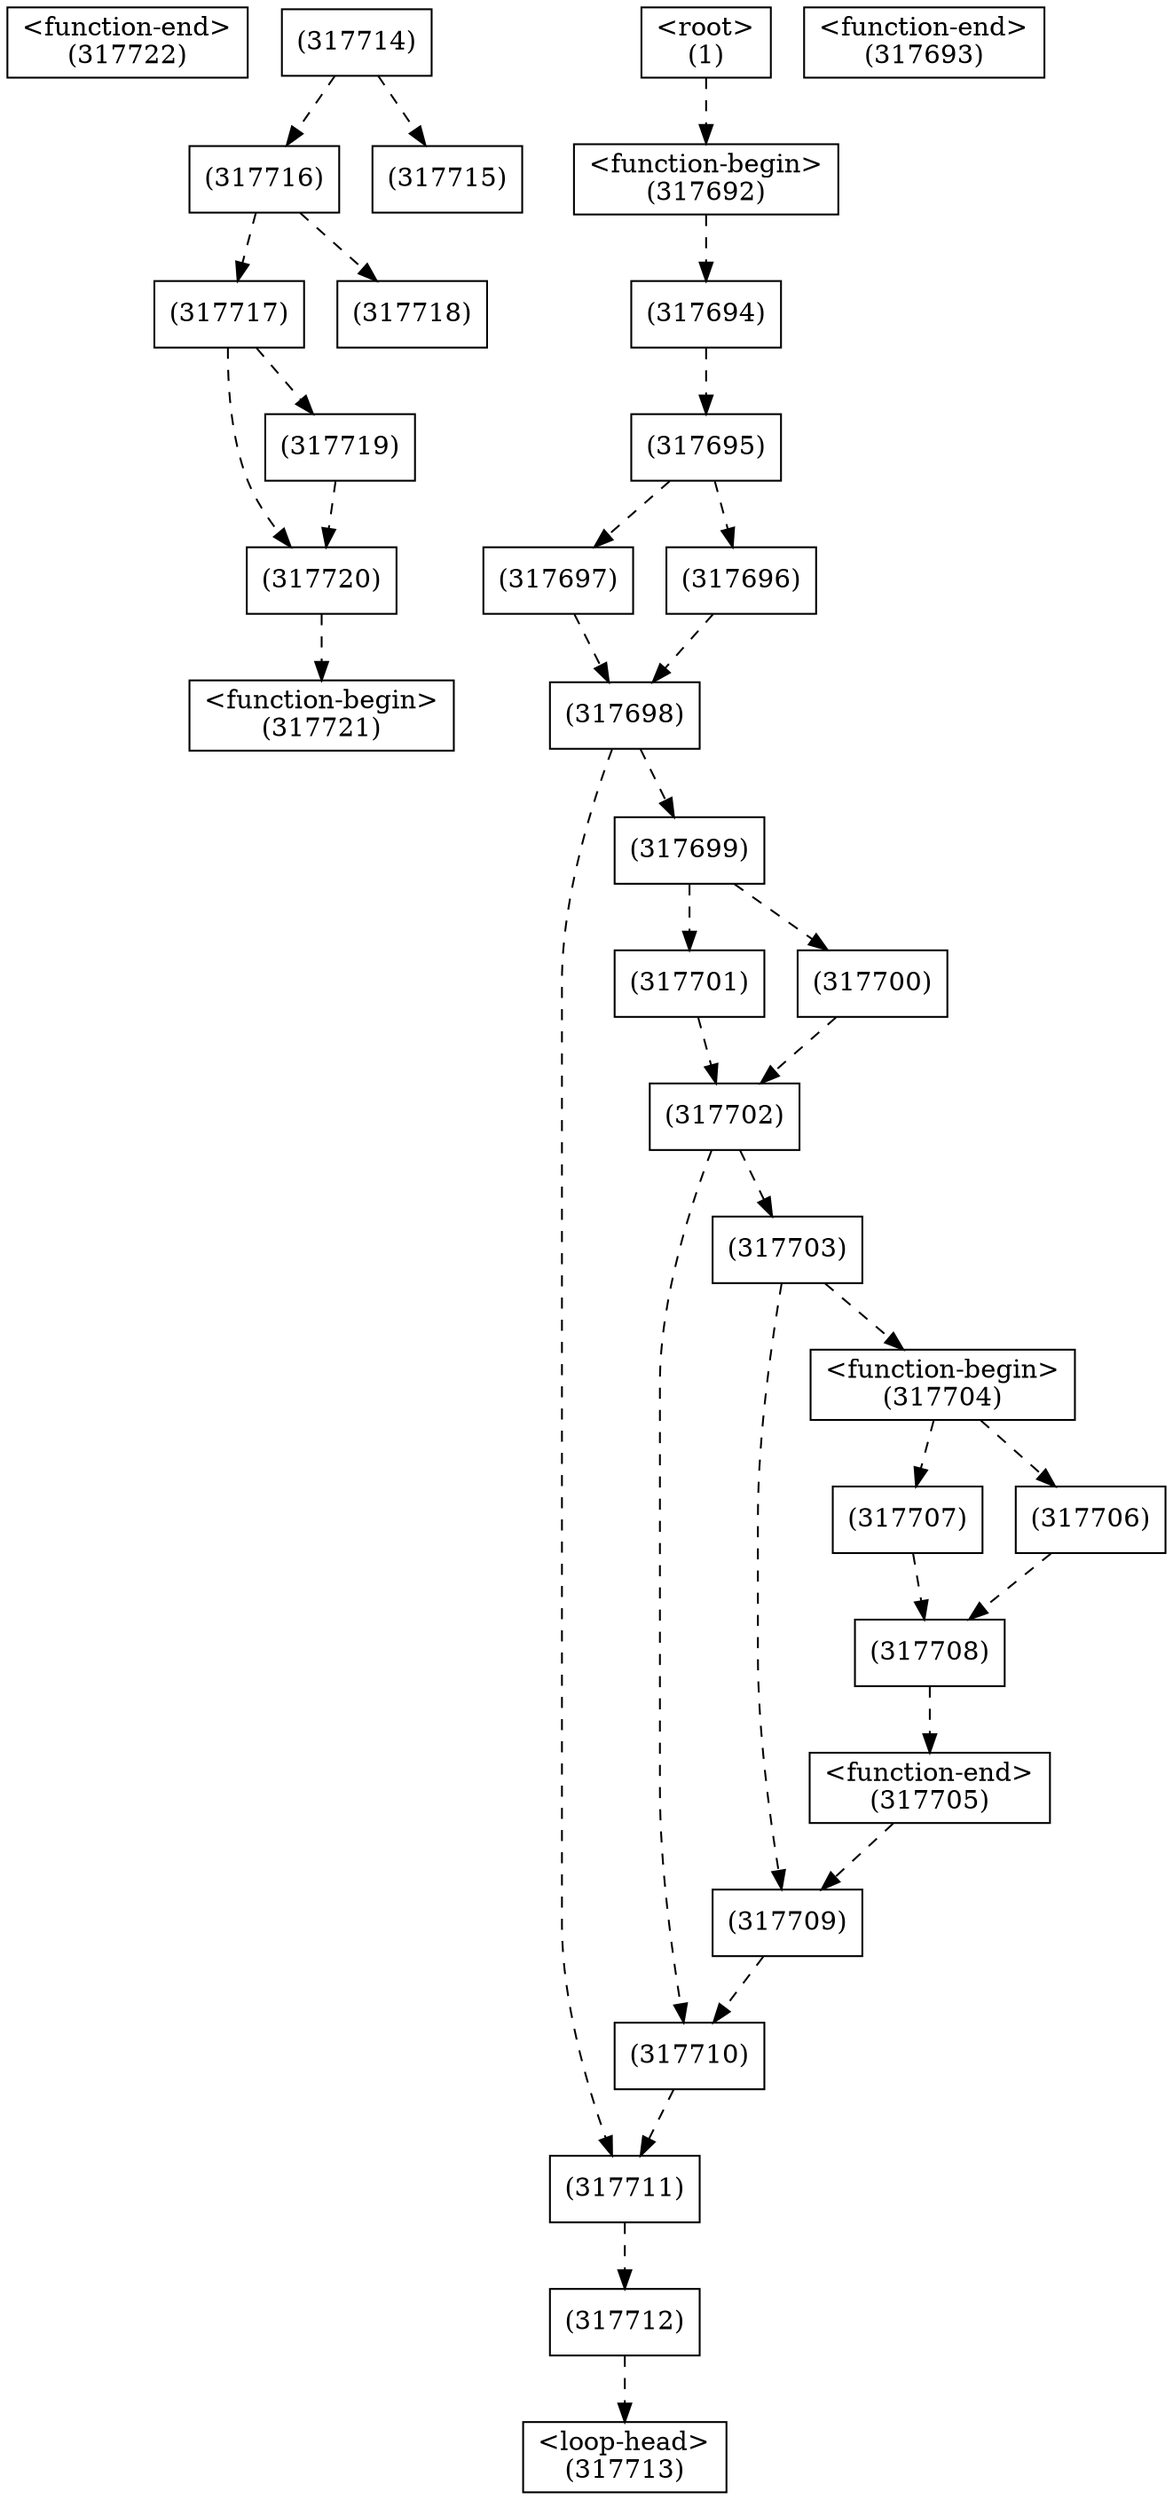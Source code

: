 digraph graphname {
n317722 [shape=box,label="<function-end>
(317722)"];
n317721 [shape=box,label="<function-begin>
(317721)"];
n317720 -> n317721[style="dashed"];
n317720 [shape=box,label="(317720)"];
n317719 -> n317720[style="dashed"];
n317717 -> n317720[style="dashed"];
n317719 [shape=box,label="(317719)"];
n317717 -> n317719[style="dashed"];
n317718 [shape=box,label="(317718)"];
n317716 -> n317718[style="dashed"];
n317717 [shape=box,label="(317717)"];
n317716 -> n317717[style="dashed"];
n317716 [shape=box,label="(317716)"];
n317714 -> n317716[style="dashed"];
n317715 [shape=box,label="(317715)"];
n317714 -> n317715[style="dashed"];
n317714 [shape=box,label="(317714)"];
n317713 [shape=box,label="<loop-head>
(317713)"];
n317712 -> n317713[style="dashed"];
n317712 [shape=box,label="(317712)"];
n317711 -> n317712[style="dashed"];
n317711 [shape=box,label="(317711)"];
n317710 -> n317711[style="dashed"];
n317698 -> n317711[style="dashed"];
n317710 [shape=box,label="(317710)"];
n317709 -> n317710[style="dashed"];
n317702 -> n317710[style="dashed"];
n317709 [shape=box,label="(317709)"];
n317705 -> n317709[style="dashed"];
n317703 -> n317709[style="dashed"];
n317708 [shape=box,label="(317708)"];
n317707 -> n317708[style="dashed"];
n317706 -> n317708[style="dashed"];
n317707 [shape=box,label="(317707)"];
n317704 -> n317707[style="dashed"];
n317706 [shape=box,label="(317706)"];
n317704 -> n317706[style="dashed"];
n317705 [shape=box,label="<function-end>
(317705)"];
n317708 -> n317705[style="dashed"];
n317704 [shape=box,label="<function-begin>
(317704)"];
n317703 -> n317704[style="dashed"];
n317703 [shape=box,label="(317703)"];
n317702 -> n317703[style="dashed"];
n317702 [shape=box,label="(317702)"];
n317701 -> n317702[style="dashed"];
n317700 -> n317702[style="dashed"];
n317701 [shape=box,label="(317701)"];
n317699 -> n317701[style="dashed"];
n317700 [shape=box,label="(317700)"];
n317699 -> n317700[style="dashed"];
n317699 [shape=box,label="(317699)"];
n317698 -> n317699[style="dashed"];
n317698 [shape=box,label="(317698)"];
n317697 -> n317698[style="dashed"];
n317696 -> n317698[style="dashed"];
n317697 [shape=box,label="(317697)"];
n317695 -> n317697[style="dashed"];
n317696 [shape=box,label="(317696)"];
n317695 -> n317696[style="dashed"];
n317695 [shape=box,label="(317695)"];
n317694 -> n317695[style="dashed"];
n317694 [shape=box,label="(317694)"];
n317692 -> n317694[style="dashed"];
n317693 [shape=box,label="<function-end>
(317693)"];
n317692 [shape=box,label="<function-begin>
(317692)"];
n1 -> n317692[style="dashed"];
n1 [shape=box,label="<root>
(1)"];
}

